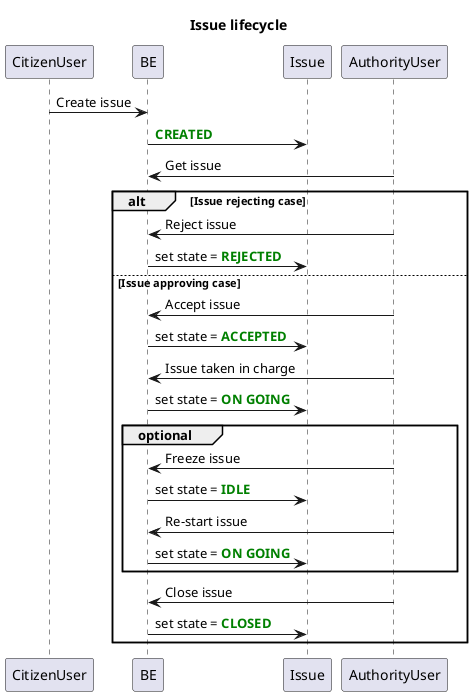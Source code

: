 @startuml
title Issue lifecycle

CitizenUser->BE : Create issue
BE->Issue: <font color=green><b>CREATED</b></font>

AuthorityUser -> BE: Get issue

alt  Issue rejecting case
AuthorityUser -> BE: Reject issue
BE->Issue: set state = <font color=green><b>REJECTED</b></font>

else Issue approving case

AuthorityUser -> BE: Accept issue
BE->Issue: set state = <font color=green><b>ACCEPTED</b></font>

AuthorityUser -> BE: Issue taken in charge
BE->Issue: set state = <font color=green><b>ON GOING</b></font>

group optional
AuthorityUser -> BE: Freeze issue
BE->Issue: set state = <font color=green><b>IDLE</b></font>

AuthorityUser -> BE: Re-start issue
BE->Issue: set state = <font color=green><b>ON GOING</b></font>
end

AuthorityUser -> BE: Close issue
BE->Issue: set state = <font color=green><b>CLOSED</b></font>

end

@enduml